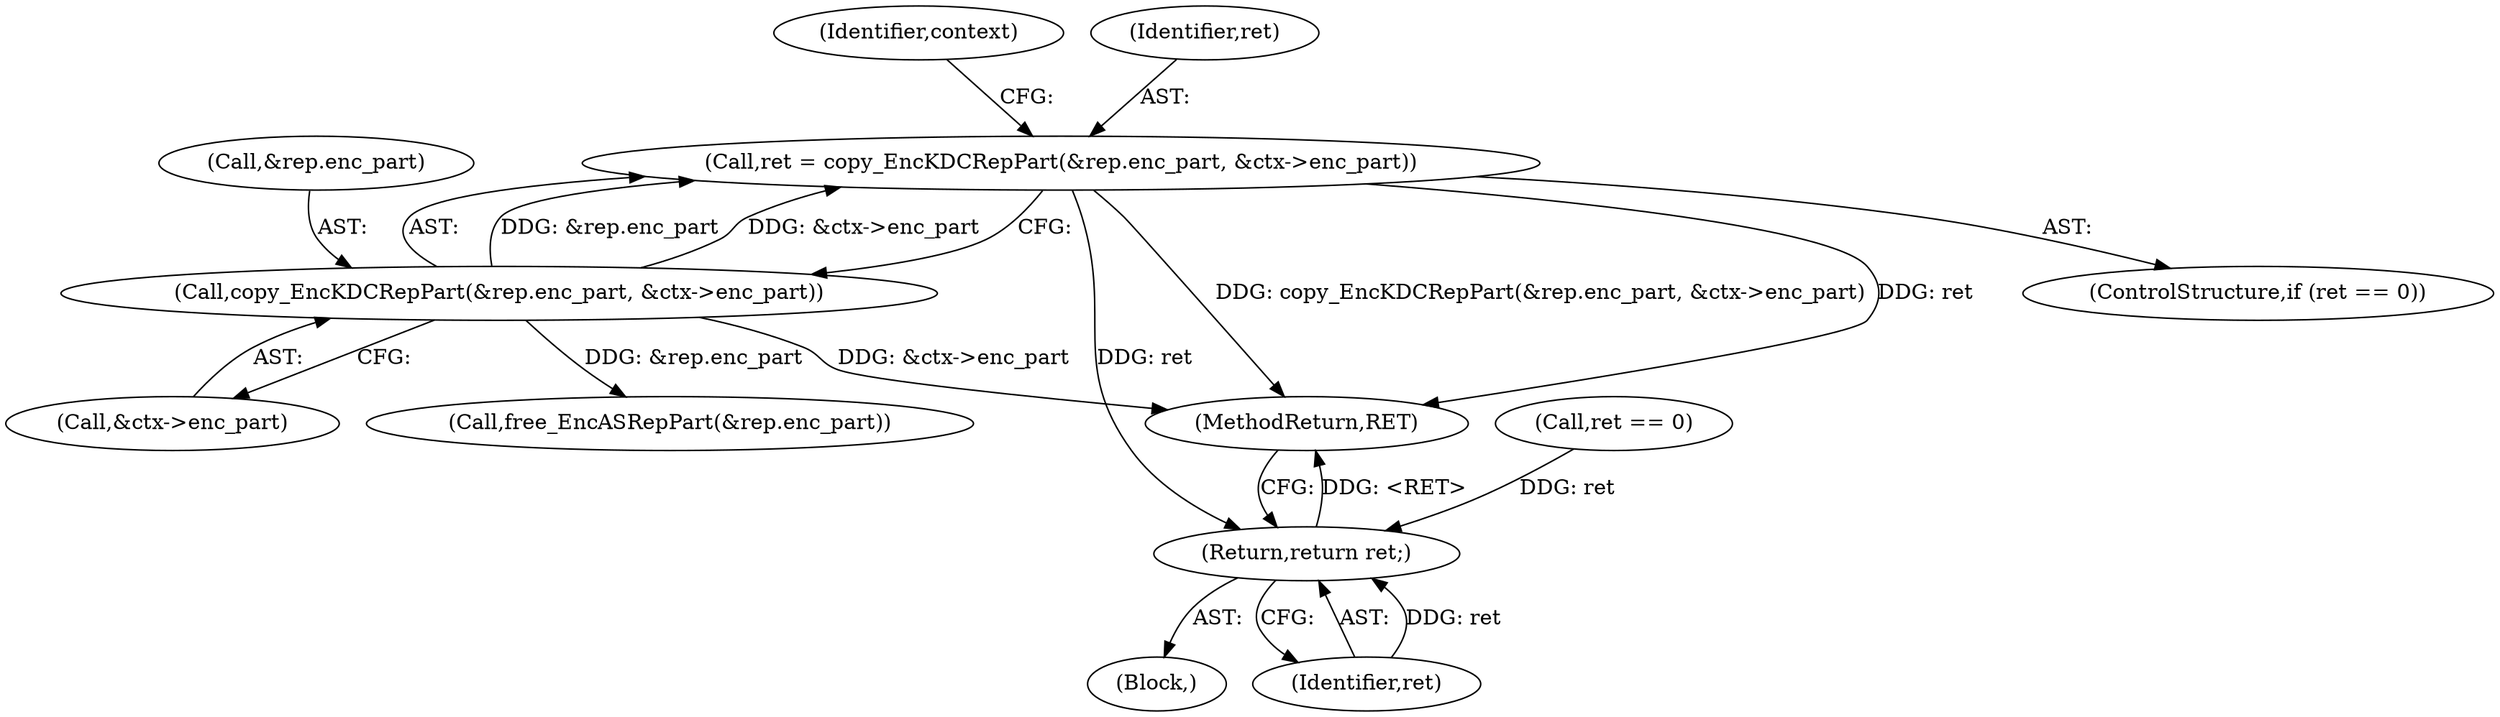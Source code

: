 digraph "0_heimdal_2f7f3d9960aa6ea21358bdf3687cee5149aa35cf@API" {
"1000457" [label="(Call,ret = copy_EncKDCRepPart(&rep.enc_part, &ctx->enc_part))"];
"1000459" [label="(Call,copy_EncKDCRepPart(&rep.enc_part, &ctx->enc_part))"];
"1000496" [label="(Return,return ret;)"];
"1000469" [label="(Identifier,context)"];
"1000496" [label="(Return,return ret;)"];
"1000453" [label="(ControlStructure,if (ret == 0))"];
"1000464" [label="(Call,&ctx->enc_part)"];
"1000460" [label="(Call,&rep.enc_part)"];
"1000491" [label="(Call,free_EncASRepPart(&rep.enc_part))"];
"1000237" [label="(Block,)"];
"1000454" [label="(Call,ret == 0)"];
"1000497" [label="(Identifier,ret)"];
"1000459" [label="(Call,copy_EncKDCRepPart(&rep.enc_part, &ctx->enc_part))"];
"1001119" [label="(MethodReturn,RET)"];
"1000457" [label="(Call,ret = copy_EncKDCRepPart(&rep.enc_part, &ctx->enc_part))"];
"1000458" [label="(Identifier,ret)"];
"1000457" -> "1000453"  [label="AST: "];
"1000457" -> "1000459"  [label="CFG: "];
"1000458" -> "1000457"  [label="AST: "];
"1000459" -> "1000457"  [label="AST: "];
"1000469" -> "1000457"  [label="CFG: "];
"1000457" -> "1001119"  [label="DDG: copy_EncKDCRepPart(&rep.enc_part, &ctx->enc_part)"];
"1000457" -> "1001119"  [label="DDG: ret"];
"1000459" -> "1000457"  [label="DDG: &rep.enc_part"];
"1000459" -> "1000457"  [label="DDG: &ctx->enc_part"];
"1000457" -> "1000496"  [label="DDG: ret"];
"1000459" -> "1000464"  [label="CFG: "];
"1000460" -> "1000459"  [label="AST: "];
"1000464" -> "1000459"  [label="AST: "];
"1000459" -> "1001119"  [label="DDG: &ctx->enc_part"];
"1000459" -> "1000491"  [label="DDG: &rep.enc_part"];
"1000496" -> "1000237"  [label="AST: "];
"1000496" -> "1000497"  [label="CFG: "];
"1000497" -> "1000496"  [label="AST: "];
"1001119" -> "1000496"  [label="CFG: "];
"1000496" -> "1001119"  [label="DDG: <RET>"];
"1000497" -> "1000496"  [label="DDG: ret"];
"1000454" -> "1000496"  [label="DDG: ret"];
}
